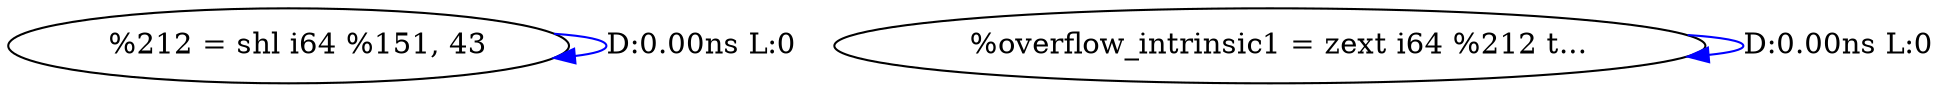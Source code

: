 digraph {
Node0x3d04380[label="  %212 = shl i64 %151, 43"];
Node0x3d04380 -> Node0x3d04380[label="D:0.00ns L:0",color=blue];
Node0x3d04460[label="  %overflow_intrinsic1 = zext i64 %212 t..."];
Node0x3d04460 -> Node0x3d04460[label="D:0.00ns L:0",color=blue];
}
